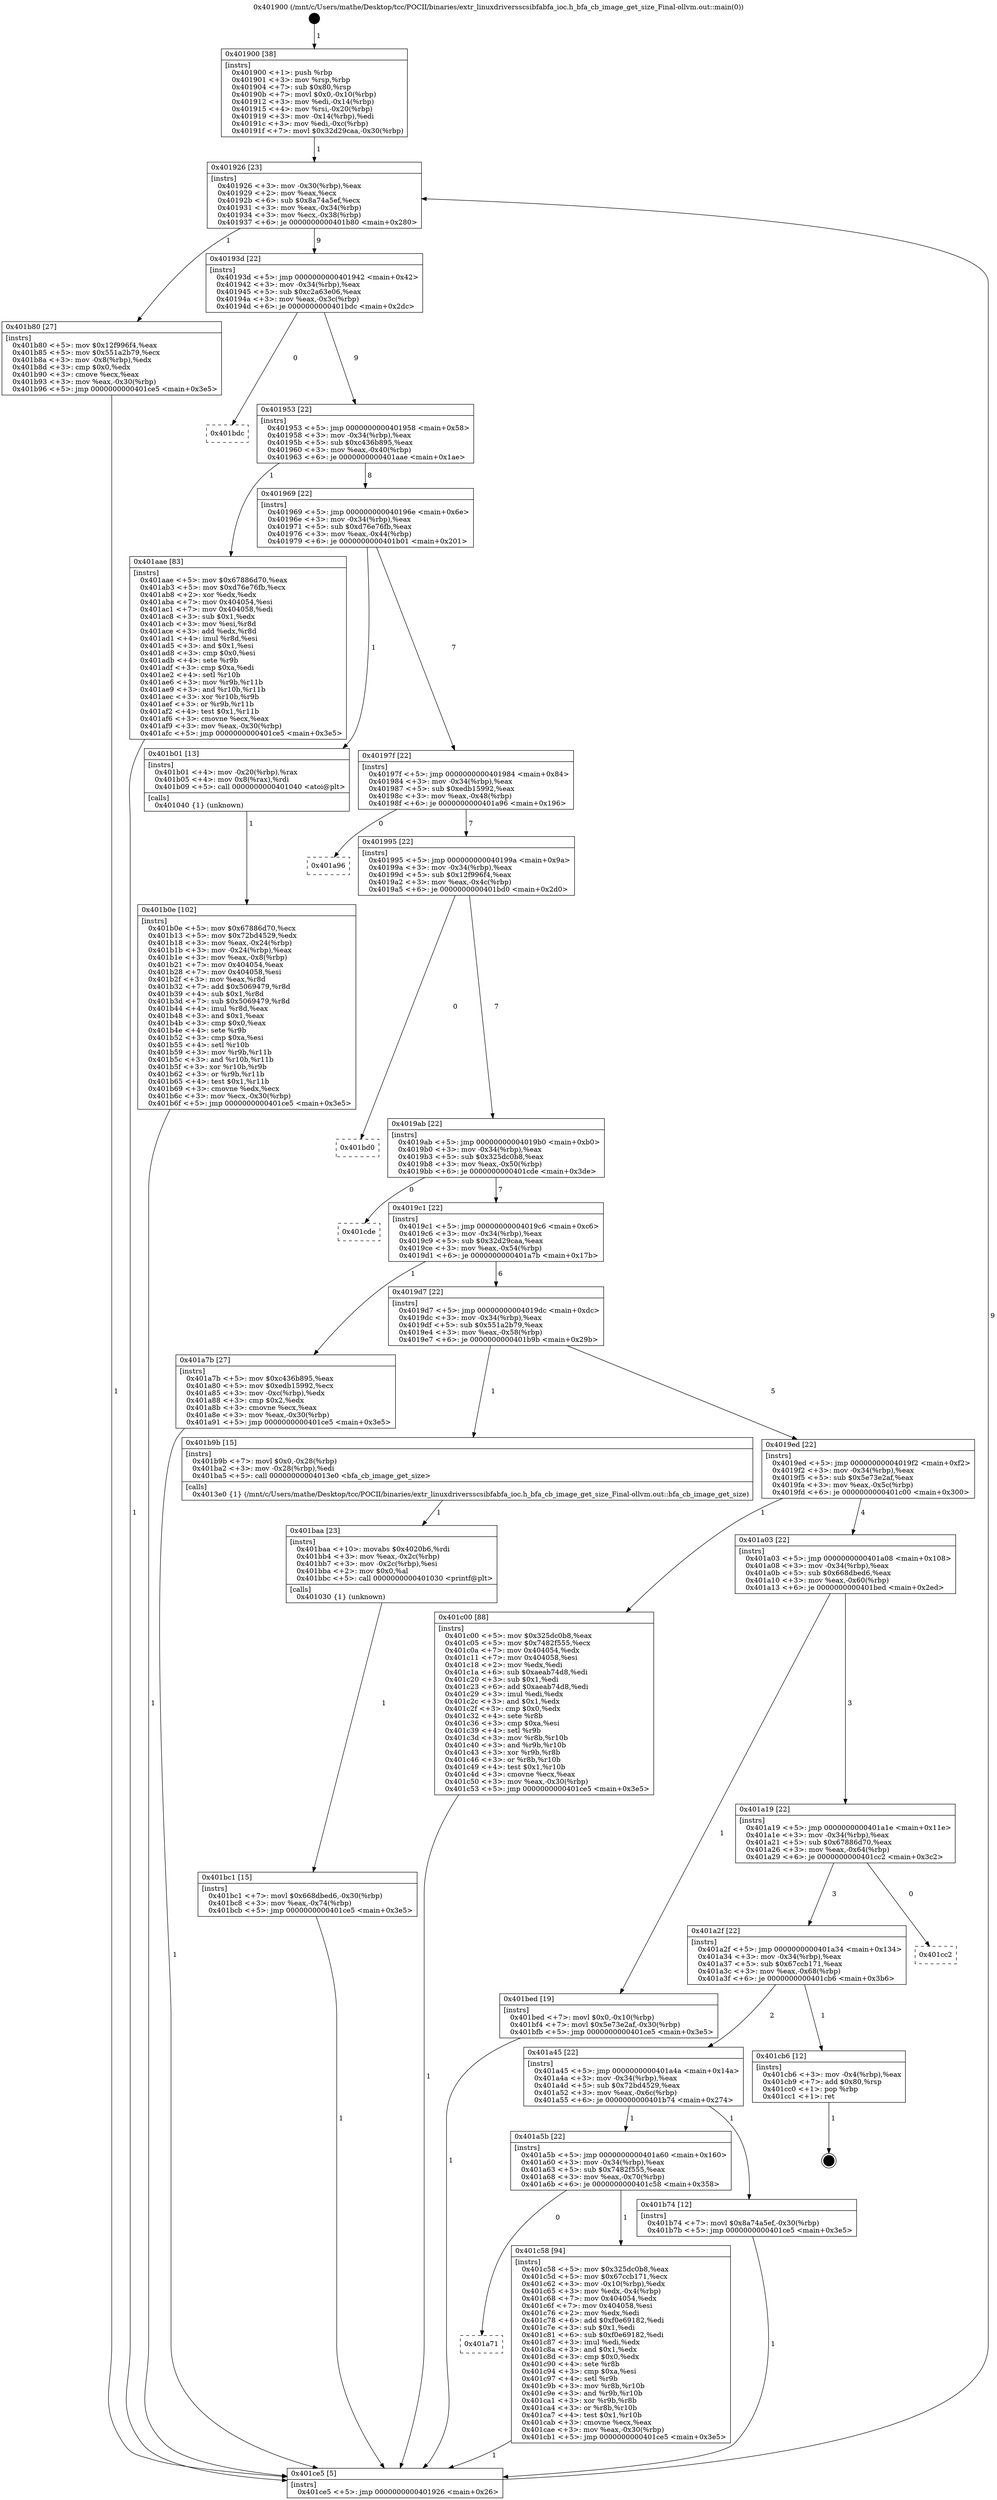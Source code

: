 digraph "0x401900" {
  label = "0x401900 (/mnt/c/Users/mathe/Desktop/tcc/POCII/binaries/extr_linuxdriversscsibfabfa_ioc.h_bfa_cb_image_get_size_Final-ollvm.out::main(0))"
  labelloc = "t"
  node[shape=record]

  Entry [label="",width=0.3,height=0.3,shape=circle,fillcolor=black,style=filled]
  "0x401926" [label="{
     0x401926 [23]\l
     | [instrs]\l
     &nbsp;&nbsp;0x401926 \<+3\>: mov -0x30(%rbp),%eax\l
     &nbsp;&nbsp;0x401929 \<+2\>: mov %eax,%ecx\l
     &nbsp;&nbsp;0x40192b \<+6\>: sub $0x8a74a5ef,%ecx\l
     &nbsp;&nbsp;0x401931 \<+3\>: mov %eax,-0x34(%rbp)\l
     &nbsp;&nbsp;0x401934 \<+3\>: mov %ecx,-0x38(%rbp)\l
     &nbsp;&nbsp;0x401937 \<+6\>: je 0000000000401b80 \<main+0x280\>\l
  }"]
  "0x401b80" [label="{
     0x401b80 [27]\l
     | [instrs]\l
     &nbsp;&nbsp;0x401b80 \<+5\>: mov $0x12f996f4,%eax\l
     &nbsp;&nbsp;0x401b85 \<+5\>: mov $0x551a2b79,%ecx\l
     &nbsp;&nbsp;0x401b8a \<+3\>: mov -0x8(%rbp),%edx\l
     &nbsp;&nbsp;0x401b8d \<+3\>: cmp $0x0,%edx\l
     &nbsp;&nbsp;0x401b90 \<+3\>: cmove %ecx,%eax\l
     &nbsp;&nbsp;0x401b93 \<+3\>: mov %eax,-0x30(%rbp)\l
     &nbsp;&nbsp;0x401b96 \<+5\>: jmp 0000000000401ce5 \<main+0x3e5\>\l
  }"]
  "0x40193d" [label="{
     0x40193d [22]\l
     | [instrs]\l
     &nbsp;&nbsp;0x40193d \<+5\>: jmp 0000000000401942 \<main+0x42\>\l
     &nbsp;&nbsp;0x401942 \<+3\>: mov -0x34(%rbp),%eax\l
     &nbsp;&nbsp;0x401945 \<+5\>: sub $0xc2a63e06,%eax\l
     &nbsp;&nbsp;0x40194a \<+3\>: mov %eax,-0x3c(%rbp)\l
     &nbsp;&nbsp;0x40194d \<+6\>: je 0000000000401bdc \<main+0x2dc\>\l
  }"]
  Exit [label="",width=0.3,height=0.3,shape=circle,fillcolor=black,style=filled,peripheries=2]
  "0x401bdc" [label="{
     0x401bdc\l
  }", style=dashed]
  "0x401953" [label="{
     0x401953 [22]\l
     | [instrs]\l
     &nbsp;&nbsp;0x401953 \<+5\>: jmp 0000000000401958 \<main+0x58\>\l
     &nbsp;&nbsp;0x401958 \<+3\>: mov -0x34(%rbp),%eax\l
     &nbsp;&nbsp;0x40195b \<+5\>: sub $0xc436b895,%eax\l
     &nbsp;&nbsp;0x401960 \<+3\>: mov %eax,-0x40(%rbp)\l
     &nbsp;&nbsp;0x401963 \<+6\>: je 0000000000401aae \<main+0x1ae\>\l
  }"]
  "0x401a71" [label="{
     0x401a71\l
  }", style=dashed]
  "0x401aae" [label="{
     0x401aae [83]\l
     | [instrs]\l
     &nbsp;&nbsp;0x401aae \<+5\>: mov $0x67886d70,%eax\l
     &nbsp;&nbsp;0x401ab3 \<+5\>: mov $0xd76e76fb,%ecx\l
     &nbsp;&nbsp;0x401ab8 \<+2\>: xor %edx,%edx\l
     &nbsp;&nbsp;0x401aba \<+7\>: mov 0x404054,%esi\l
     &nbsp;&nbsp;0x401ac1 \<+7\>: mov 0x404058,%edi\l
     &nbsp;&nbsp;0x401ac8 \<+3\>: sub $0x1,%edx\l
     &nbsp;&nbsp;0x401acb \<+3\>: mov %esi,%r8d\l
     &nbsp;&nbsp;0x401ace \<+3\>: add %edx,%r8d\l
     &nbsp;&nbsp;0x401ad1 \<+4\>: imul %r8d,%esi\l
     &nbsp;&nbsp;0x401ad5 \<+3\>: and $0x1,%esi\l
     &nbsp;&nbsp;0x401ad8 \<+3\>: cmp $0x0,%esi\l
     &nbsp;&nbsp;0x401adb \<+4\>: sete %r9b\l
     &nbsp;&nbsp;0x401adf \<+3\>: cmp $0xa,%edi\l
     &nbsp;&nbsp;0x401ae2 \<+4\>: setl %r10b\l
     &nbsp;&nbsp;0x401ae6 \<+3\>: mov %r9b,%r11b\l
     &nbsp;&nbsp;0x401ae9 \<+3\>: and %r10b,%r11b\l
     &nbsp;&nbsp;0x401aec \<+3\>: xor %r10b,%r9b\l
     &nbsp;&nbsp;0x401aef \<+3\>: or %r9b,%r11b\l
     &nbsp;&nbsp;0x401af2 \<+4\>: test $0x1,%r11b\l
     &nbsp;&nbsp;0x401af6 \<+3\>: cmovne %ecx,%eax\l
     &nbsp;&nbsp;0x401af9 \<+3\>: mov %eax,-0x30(%rbp)\l
     &nbsp;&nbsp;0x401afc \<+5\>: jmp 0000000000401ce5 \<main+0x3e5\>\l
  }"]
  "0x401969" [label="{
     0x401969 [22]\l
     | [instrs]\l
     &nbsp;&nbsp;0x401969 \<+5\>: jmp 000000000040196e \<main+0x6e\>\l
     &nbsp;&nbsp;0x40196e \<+3\>: mov -0x34(%rbp),%eax\l
     &nbsp;&nbsp;0x401971 \<+5\>: sub $0xd76e76fb,%eax\l
     &nbsp;&nbsp;0x401976 \<+3\>: mov %eax,-0x44(%rbp)\l
     &nbsp;&nbsp;0x401979 \<+6\>: je 0000000000401b01 \<main+0x201\>\l
  }"]
  "0x401c58" [label="{
     0x401c58 [94]\l
     | [instrs]\l
     &nbsp;&nbsp;0x401c58 \<+5\>: mov $0x325dc0b8,%eax\l
     &nbsp;&nbsp;0x401c5d \<+5\>: mov $0x67ccb171,%ecx\l
     &nbsp;&nbsp;0x401c62 \<+3\>: mov -0x10(%rbp),%edx\l
     &nbsp;&nbsp;0x401c65 \<+3\>: mov %edx,-0x4(%rbp)\l
     &nbsp;&nbsp;0x401c68 \<+7\>: mov 0x404054,%edx\l
     &nbsp;&nbsp;0x401c6f \<+7\>: mov 0x404058,%esi\l
     &nbsp;&nbsp;0x401c76 \<+2\>: mov %edx,%edi\l
     &nbsp;&nbsp;0x401c78 \<+6\>: add $0xf0e69182,%edi\l
     &nbsp;&nbsp;0x401c7e \<+3\>: sub $0x1,%edi\l
     &nbsp;&nbsp;0x401c81 \<+6\>: sub $0xf0e69182,%edi\l
     &nbsp;&nbsp;0x401c87 \<+3\>: imul %edi,%edx\l
     &nbsp;&nbsp;0x401c8a \<+3\>: and $0x1,%edx\l
     &nbsp;&nbsp;0x401c8d \<+3\>: cmp $0x0,%edx\l
     &nbsp;&nbsp;0x401c90 \<+4\>: sete %r8b\l
     &nbsp;&nbsp;0x401c94 \<+3\>: cmp $0xa,%esi\l
     &nbsp;&nbsp;0x401c97 \<+4\>: setl %r9b\l
     &nbsp;&nbsp;0x401c9b \<+3\>: mov %r8b,%r10b\l
     &nbsp;&nbsp;0x401c9e \<+3\>: and %r9b,%r10b\l
     &nbsp;&nbsp;0x401ca1 \<+3\>: xor %r9b,%r8b\l
     &nbsp;&nbsp;0x401ca4 \<+3\>: or %r8b,%r10b\l
     &nbsp;&nbsp;0x401ca7 \<+4\>: test $0x1,%r10b\l
     &nbsp;&nbsp;0x401cab \<+3\>: cmovne %ecx,%eax\l
     &nbsp;&nbsp;0x401cae \<+3\>: mov %eax,-0x30(%rbp)\l
     &nbsp;&nbsp;0x401cb1 \<+5\>: jmp 0000000000401ce5 \<main+0x3e5\>\l
  }"]
  "0x401b01" [label="{
     0x401b01 [13]\l
     | [instrs]\l
     &nbsp;&nbsp;0x401b01 \<+4\>: mov -0x20(%rbp),%rax\l
     &nbsp;&nbsp;0x401b05 \<+4\>: mov 0x8(%rax),%rdi\l
     &nbsp;&nbsp;0x401b09 \<+5\>: call 0000000000401040 \<atoi@plt\>\l
     | [calls]\l
     &nbsp;&nbsp;0x401040 \{1\} (unknown)\l
  }"]
  "0x40197f" [label="{
     0x40197f [22]\l
     | [instrs]\l
     &nbsp;&nbsp;0x40197f \<+5\>: jmp 0000000000401984 \<main+0x84\>\l
     &nbsp;&nbsp;0x401984 \<+3\>: mov -0x34(%rbp),%eax\l
     &nbsp;&nbsp;0x401987 \<+5\>: sub $0xedb15992,%eax\l
     &nbsp;&nbsp;0x40198c \<+3\>: mov %eax,-0x48(%rbp)\l
     &nbsp;&nbsp;0x40198f \<+6\>: je 0000000000401a96 \<main+0x196\>\l
  }"]
  "0x401bc1" [label="{
     0x401bc1 [15]\l
     | [instrs]\l
     &nbsp;&nbsp;0x401bc1 \<+7\>: movl $0x668dbed6,-0x30(%rbp)\l
     &nbsp;&nbsp;0x401bc8 \<+3\>: mov %eax,-0x74(%rbp)\l
     &nbsp;&nbsp;0x401bcb \<+5\>: jmp 0000000000401ce5 \<main+0x3e5\>\l
  }"]
  "0x401a96" [label="{
     0x401a96\l
  }", style=dashed]
  "0x401995" [label="{
     0x401995 [22]\l
     | [instrs]\l
     &nbsp;&nbsp;0x401995 \<+5\>: jmp 000000000040199a \<main+0x9a\>\l
     &nbsp;&nbsp;0x40199a \<+3\>: mov -0x34(%rbp),%eax\l
     &nbsp;&nbsp;0x40199d \<+5\>: sub $0x12f996f4,%eax\l
     &nbsp;&nbsp;0x4019a2 \<+3\>: mov %eax,-0x4c(%rbp)\l
     &nbsp;&nbsp;0x4019a5 \<+6\>: je 0000000000401bd0 \<main+0x2d0\>\l
  }"]
  "0x401baa" [label="{
     0x401baa [23]\l
     | [instrs]\l
     &nbsp;&nbsp;0x401baa \<+10\>: movabs $0x4020b6,%rdi\l
     &nbsp;&nbsp;0x401bb4 \<+3\>: mov %eax,-0x2c(%rbp)\l
     &nbsp;&nbsp;0x401bb7 \<+3\>: mov -0x2c(%rbp),%esi\l
     &nbsp;&nbsp;0x401bba \<+2\>: mov $0x0,%al\l
     &nbsp;&nbsp;0x401bbc \<+5\>: call 0000000000401030 \<printf@plt\>\l
     | [calls]\l
     &nbsp;&nbsp;0x401030 \{1\} (unknown)\l
  }"]
  "0x401bd0" [label="{
     0x401bd0\l
  }", style=dashed]
  "0x4019ab" [label="{
     0x4019ab [22]\l
     | [instrs]\l
     &nbsp;&nbsp;0x4019ab \<+5\>: jmp 00000000004019b0 \<main+0xb0\>\l
     &nbsp;&nbsp;0x4019b0 \<+3\>: mov -0x34(%rbp),%eax\l
     &nbsp;&nbsp;0x4019b3 \<+5\>: sub $0x325dc0b8,%eax\l
     &nbsp;&nbsp;0x4019b8 \<+3\>: mov %eax,-0x50(%rbp)\l
     &nbsp;&nbsp;0x4019bb \<+6\>: je 0000000000401cde \<main+0x3de\>\l
  }"]
  "0x401a5b" [label="{
     0x401a5b [22]\l
     | [instrs]\l
     &nbsp;&nbsp;0x401a5b \<+5\>: jmp 0000000000401a60 \<main+0x160\>\l
     &nbsp;&nbsp;0x401a60 \<+3\>: mov -0x34(%rbp),%eax\l
     &nbsp;&nbsp;0x401a63 \<+5\>: sub $0x7482f555,%eax\l
     &nbsp;&nbsp;0x401a68 \<+3\>: mov %eax,-0x70(%rbp)\l
     &nbsp;&nbsp;0x401a6b \<+6\>: je 0000000000401c58 \<main+0x358\>\l
  }"]
  "0x401cde" [label="{
     0x401cde\l
  }", style=dashed]
  "0x4019c1" [label="{
     0x4019c1 [22]\l
     | [instrs]\l
     &nbsp;&nbsp;0x4019c1 \<+5\>: jmp 00000000004019c6 \<main+0xc6\>\l
     &nbsp;&nbsp;0x4019c6 \<+3\>: mov -0x34(%rbp),%eax\l
     &nbsp;&nbsp;0x4019c9 \<+5\>: sub $0x32d29caa,%eax\l
     &nbsp;&nbsp;0x4019ce \<+3\>: mov %eax,-0x54(%rbp)\l
     &nbsp;&nbsp;0x4019d1 \<+6\>: je 0000000000401a7b \<main+0x17b\>\l
  }"]
  "0x401b74" [label="{
     0x401b74 [12]\l
     | [instrs]\l
     &nbsp;&nbsp;0x401b74 \<+7\>: movl $0x8a74a5ef,-0x30(%rbp)\l
     &nbsp;&nbsp;0x401b7b \<+5\>: jmp 0000000000401ce5 \<main+0x3e5\>\l
  }"]
  "0x401a7b" [label="{
     0x401a7b [27]\l
     | [instrs]\l
     &nbsp;&nbsp;0x401a7b \<+5\>: mov $0xc436b895,%eax\l
     &nbsp;&nbsp;0x401a80 \<+5\>: mov $0xedb15992,%ecx\l
     &nbsp;&nbsp;0x401a85 \<+3\>: mov -0xc(%rbp),%edx\l
     &nbsp;&nbsp;0x401a88 \<+3\>: cmp $0x2,%edx\l
     &nbsp;&nbsp;0x401a8b \<+3\>: cmovne %ecx,%eax\l
     &nbsp;&nbsp;0x401a8e \<+3\>: mov %eax,-0x30(%rbp)\l
     &nbsp;&nbsp;0x401a91 \<+5\>: jmp 0000000000401ce5 \<main+0x3e5\>\l
  }"]
  "0x4019d7" [label="{
     0x4019d7 [22]\l
     | [instrs]\l
     &nbsp;&nbsp;0x4019d7 \<+5\>: jmp 00000000004019dc \<main+0xdc\>\l
     &nbsp;&nbsp;0x4019dc \<+3\>: mov -0x34(%rbp),%eax\l
     &nbsp;&nbsp;0x4019df \<+5\>: sub $0x551a2b79,%eax\l
     &nbsp;&nbsp;0x4019e4 \<+3\>: mov %eax,-0x58(%rbp)\l
     &nbsp;&nbsp;0x4019e7 \<+6\>: je 0000000000401b9b \<main+0x29b\>\l
  }"]
  "0x401ce5" [label="{
     0x401ce5 [5]\l
     | [instrs]\l
     &nbsp;&nbsp;0x401ce5 \<+5\>: jmp 0000000000401926 \<main+0x26\>\l
  }"]
  "0x401900" [label="{
     0x401900 [38]\l
     | [instrs]\l
     &nbsp;&nbsp;0x401900 \<+1\>: push %rbp\l
     &nbsp;&nbsp;0x401901 \<+3\>: mov %rsp,%rbp\l
     &nbsp;&nbsp;0x401904 \<+7\>: sub $0x80,%rsp\l
     &nbsp;&nbsp;0x40190b \<+7\>: movl $0x0,-0x10(%rbp)\l
     &nbsp;&nbsp;0x401912 \<+3\>: mov %edi,-0x14(%rbp)\l
     &nbsp;&nbsp;0x401915 \<+4\>: mov %rsi,-0x20(%rbp)\l
     &nbsp;&nbsp;0x401919 \<+3\>: mov -0x14(%rbp),%edi\l
     &nbsp;&nbsp;0x40191c \<+3\>: mov %edi,-0xc(%rbp)\l
     &nbsp;&nbsp;0x40191f \<+7\>: movl $0x32d29caa,-0x30(%rbp)\l
  }"]
  "0x401b0e" [label="{
     0x401b0e [102]\l
     | [instrs]\l
     &nbsp;&nbsp;0x401b0e \<+5\>: mov $0x67886d70,%ecx\l
     &nbsp;&nbsp;0x401b13 \<+5\>: mov $0x72bd4529,%edx\l
     &nbsp;&nbsp;0x401b18 \<+3\>: mov %eax,-0x24(%rbp)\l
     &nbsp;&nbsp;0x401b1b \<+3\>: mov -0x24(%rbp),%eax\l
     &nbsp;&nbsp;0x401b1e \<+3\>: mov %eax,-0x8(%rbp)\l
     &nbsp;&nbsp;0x401b21 \<+7\>: mov 0x404054,%eax\l
     &nbsp;&nbsp;0x401b28 \<+7\>: mov 0x404058,%esi\l
     &nbsp;&nbsp;0x401b2f \<+3\>: mov %eax,%r8d\l
     &nbsp;&nbsp;0x401b32 \<+7\>: add $0x5069479,%r8d\l
     &nbsp;&nbsp;0x401b39 \<+4\>: sub $0x1,%r8d\l
     &nbsp;&nbsp;0x401b3d \<+7\>: sub $0x5069479,%r8d\l
     &nbsp;&nbsp;0x401b44 \<+4\>: imul %r8d,%eax\l
     &nbsp;&nbsp;0x401b48 \<+3\>: and $0x1,%eax\l
     &nbsp;&nbsp;0x401b4b \<+3\>: cmp $0x0,%eax\l
     &nbsp;&nbsp;0x401b4e \<+4\>: sete %r9b\l
     &nbsp;&nbsp;0x401b52 \<+3\>: cmp $0xa,%esi\l
     &nbsp;&nbsp;0x401b55 \<+4\>: setl %r10b\l
     &nbsp;&nbsp;0x401b59 \<+3\>: mov %r9b,%r11b\l
     &nbsp;&nbsp;0x401b5c \<+3\>: and %r10b,%r11b\l
     &nbsp;&nbsp;0x401b5f \<+3\>: xor %r10b,%r9b\l
     &nbsp;&nbsp;0x401b62 \<+3\>: or %r9b,%r11b\l
     &nbsp;&nbsp;0x401b65 \<+4\>: test $0x1,%r11b\l
     &nbsp;&nbsp;0x401b69 \<+3\>: cmovne %edx,%ecx\l
     &nbsp;&nbsp;0x401b6c \<+3\>: mov %ecx,-0x30(%rbp)\l
     &nbsp;&nbsp;0x401b6f \<+5\>: jmp 0000000000401ce5 \<main+0x3e5\>\l
  }"]
  "0x401a45" [label="{
     0x401a45 [22]\l
     | [instrs]\l
     &nbsp;&nbsp;0x401a45 \<+5\>: jmp 0000000000401a4a \<main+0x14a\>\l
     &nbsp;&nbsp;0x401a4a \<+3\>: mov -0x34(%rbp),%eax\l
     &nbsp;&nbsp;0x401a4d \<+5\>: sub $0x72bd4529,%eax\l
     &nbsp;&nbsp;0x401a52 \<+3\>: mov %eax,-0x6c(%rbp)\l
     &nbsp;&nbsp;0x401a55 \<+6\>: je 0000000000401b74 \<main+0x274\>\l
  }"]
  "0x401b9b" [label="{
     0x401b9b [15]\l
     | [instrs]\l
     &nbsp;&nbsp;0x401b9b \<+7\>: movl $0x0,-0x28(%rbp)\l
     &nbsp;&nbsp;0x401ba2 \<+3\>: mov -0x28(%rbp),%edi\l
     &nbsp;&nbsp;0x401ba5 \<+5\>: call 00000000004013e0 \<bfa_cb_image_get_size\>\l
     | [calls]\l
     &nbsp;&nbsp;0x4013e0 \{1\} (/mnt/c/Users/mathe/Desktop/tcc/POCII/binaries/extr_linuxdriversscsibfabfa_ioc.h_bfa_cb_image_get_size_Final-ollvm.out::bfa_cb_image_get_size)\l
  }"]
  "0x4019ed" [label="{
     0x4019ed [22]\l
     | [instrs]\l
     &nbsp;&nbsp;0x4019ed \<+5\>: jmp 00000000004019f2 \<main+0xf2\>\l
     &nbsp;&nbsp;0x4019f2 \<+3\>: mov -0x34(%rbp),%eax\l
     &nbsp;&nbsp;0x4019f5 \<+5\>: sub $0x5e73e2af,%eax\l
     &nbsp;&nbsp;0x4019fa \<+3\>: mov %eax,-0x5c(%rbp)\l
     &nbsp;&nbsp;0x4019fd \<+6\>: je 0000000000401c00 \<main+0x300\>\l
  }"]
  "0x401cb6" [label="{
     0x401cb6 [12]\l
     | [instrs]\l
     &nbsp;&nbsp;0x401cb6 \<+3\>: mov -0x4(%rbp),%eax\l
     &nbsp;&nbsp;0x401cb9 \<+7\>: add $0x80,%rsp\l
     &nbsp;&nbsp;0x401cc0 \<+1\>: pop %rbp\l
     &nbsp;&nbsp;0x401cc1 \<+1\>: ret\l
  }"]
  "0x401c00" [label="{
     0x401c00 [88]\l
     | [instrs]\l
     &nbsp;&nbsp;0x401c00 \<+5\>: mov $0x325dc0b8,%eax\l
     &nbsp;&nbsp;0x401c05 \<+5\>: mov $0x7482f555,%ecx\l
     &nbsp;&nbsp;0x401c0a \<+7\>: mov 0x404054,%edx\l
     &nbsp;&nbsp;0x401c11 \<+7\>: mov 0x404058,%esi\l
     &nbsp;&nbsp;0x401c18 \<+2\>: mov %edx,%edi\l
     &nbsp;&nbsp;0x401c1a \<+6\>: sub $0xaeab74d8,%edi\l
     &nbsp;&nbsp;0x401c20 \<+3\>: sub $0x1,%edi\l
     &nbsp;&nbsp;0x401c23 \<+6\>: add $0xaeab74d8,%edi\l
     &nbsp;&nbsp;0x401c29 \<+3\>: imul %edi,%edx\l
     &nbsp;&nbsp;0x401c2c \<+3\>: and $0x1,%edx\l
     &nbsp;&nbsp;0x401c2f \<+3\>: cmp $0x0,%edx\l
     &nbsp;&nbsp;0x401c32 \<+4\>: sete %r8b\l
     &nbsp;&nbsp;0x401c36 \<+3\>: cmp $0xa,%esi\l
     &nbsp;&nbsp;0x401c39 \<+4\>: setl %r9b\l
     &nbsp;&nbsp;0x401c3d \<+3\>: mov %r8b,%r10b\l
     &nbsp;&nbsp;0x401c40 \<+3\>: and %r9b,%r10b\l
     &nbsp;&nbsp;0x401c43 \<+3\>: xor %r9b,%r8b\l
     &nbsp;&nbsp;0x401c46 \<+3\>: or %r8b,%r10b\l
     &nbsp;&nbsp;0x401c49 \<+4\>: test $0x1,%r10b\l
     &nbsp;&nbsp;0x401c4d \<+3\>: cmovne %ecx,%eax\l
     &nbsp;&nbsp;0x401c50 \<+3\>: mov %eax,-0x30(%rbp)\l
     &nbsp;&nbsp;0x401c53 \<+5\>: jmp 0000000000401ce5 \<main+0x3e5\>\l
  }"]
  "0x401a03" [label="{
     0x401a03 [22]\l
     | [instrs]\l
     &nbsp;&nbsp;0x401a03 \<+5\>: jmp 0000000000401a08 \<main+0x108\>\l
     &nbsp;&nbsp;0x401a08 \<+3\>: mov -0x34(%rbp),%eax\l
     &nbsp;&nbsp;0x401a0b \<+5\>: sub $0x668dbed6,%eax\l
     &nbsp;&nbsp;0x401a10 \<+3\>: mov %eax,-0x60(%rbp)\l
     &nbsp;&nbsp;0x401a13 \<+6\>: je 0000000000401bed \<main+0x2ed\>\l
  }"]
  "0x401a2f" [label="{
     0x401a2f [22]\l
     | [instrs]\l
     &nbsp;&nbsp;0x401a2f \<+5\>: jmp 0000000000401a34 \<main+0x134\>\l
     &nbsp;&nbsp;0x401a34 \<+3\>: mov -0x34(%rbp),%eax\l
     &nbsp;&nbsp;0x401a37 \<+5\>: sub $0x67ccb171,%eax\l
     &nbsp;&nbsp;0x401a3c \<+3\>: mov %eax,-0x68(%rbp)\l
     &nbsp;&nbsp;0x401a3f \<+6\>: je 0000000000401cb6 \<main+0x3b6\>\l
  }"]
  "0x401bed" [label="{
     0x401bed [19]\l
     | [instrs]\l
     &nbsp;&nbsp;0x401bed \<+7\>: movl $0x0,-0x10(%rbp)\l
     &nbsp;&nbsp;0x401bf4 \<+7\>: movl $0x5e73e2af,-0x30(%rbp)\l
     &nbsp;&nbsp;0x401bfb \<+5\>: jmp 0000000000401ce5 \<main+0x3e5\>\l
  }"]
  "0x401a19" [label="{
     0x401a19 [22]\l
     | [instrs]\l
     &nbsp;&nbsp;0x401a19 \<+5\>: jmp 0000000000401a1e \<main+0x11e\>\l
     &nbsp;&nbsp;0x401a1e \<+3\>: mov -0x34(%rbp),%eax\l
     &nbsp;&nbsp;0x401a21 \<+5\>: sub $0x67886d70,%eax\l
     &nbsp;&nbsp;0x401a26 \<+3\>: mov %eax,-0x64(%rbp)\l
     &nbsp;&nbsp;0x401a29 \<+6\>: je 0000000000401cc2 \<main+0x3c2\>\l
  }"]
  "0x401cc2" [label="{
     0x401cc2\l
  }", style=dashed]
  Entry -> "0x401900" [label=" 1"]
  "0x401926" -> "0x401b80" [label=" 1"]
  "0x401926" -> "0x40193d" [label=" 9"]
  "0x401cb6" -> Exit [label=" 1"]
  "0x40193d" -> "0x401bdc" [label=" 0"]
  "0x40193d" -> "0x401953" [label=" 9"]
  "0x401c58" -> "0x401ce5" [label=" 1"]
  "0x401953" -> "0x401aae" [label=" 1"]
  "0x401953" -> "0x401969" [label=" 8"]
  "0x401a5b" -> "0x401a71" [label=" 0"]
  "0x401969" -> "0x401b01" [label=" 1"]
  "0x401969" -> "0x40197f" [label=" 7"]
  "0x401a5b" -> "0x401c58" [label=" 1"]
  "0x40197f" -> "0x401a96" [label=" 0"]
  "0x40197f" -> "0x401995" [label=" 7"]
  "0x401c00" -> "0x401ce5" [label=" 1"]
  "0x401995" -> "0x401bd0" [label=" 0"]
  "0x401995" -> "0x4019ab" [label=" 7"]
  "0x401bed" -> "0x401ce5" [label=" 1"]
  "0x4019ab" -> "0x401cde" [label=" 0"]
  "0x4019ab" -> "0x4019c1" [label=" 7"]
  "0x401bc1" -> "0x401ce5" [label=" 1"]
  "0x4019c1" -> "0x401a7b" [label=" 1"]
  "0x4019c1" -> "0x4019d7" [label=" 6"]
  "0x401a7b" -> "0x401ce5" [label=" 1"]
  "0x401900" -> "0x401926" [label=" 1"]
  "0x401ce5" -> "0x401926" [label=" 9"]
  "0x401aae" -> "0x401ce5" [label=" 1"]
  "0x401b01" -> "0x401b0e" [label=" 1"]
  "0x401b0e" -> "0x401ce5" [label=" 1"]
  "0x401baa" -> "0x401bc1" [label=" 1"]
  "0x4019d7" -> "0x401b9b" [label=" 1"]
  "0x4019d7" -> "0x4019ed" [label=" 5"]
  "0x401b80" -> "0x401ce5" [label=" 1"]
  "0x4019ed" -> "0x401c00" [label=" 1"]
  "0x4019ed" -> "0x401a03" [label=" 4"]
  "0x401b74" -> "0x401ce5" [label=" 1"]
  "0x401a03" -> "0x401bed" [label=" 1"]
  "0x401a03" -> "0x401a19" [label=" 3"]
  "0x401a45" -> "0x401b74" [label=" 1"]
  "0x401a19" -> "0x401cc2" [label=" 0"]
  "0x401a19" -> "0x401a2f" [label=" 3"]
  "0x401a45" -> "0x401a5b" [label=" 1"]
  "0x401a2f" -> "0x401cb6" [label=" 1"]
  "0x401a2f" -> "0x401a45" [label=" 2"]
  "0x401b9b" -> "0x401baa" [label=" 1"]
}
